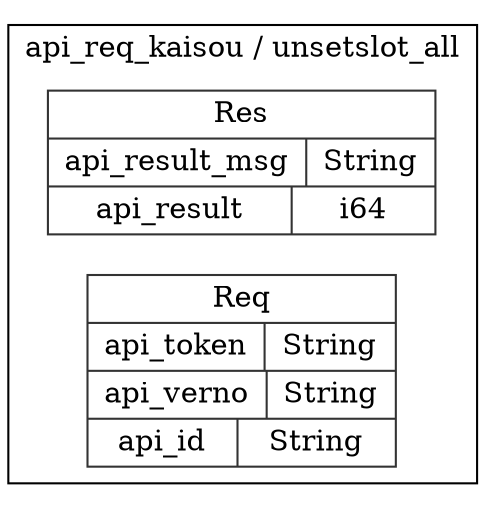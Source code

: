digraph {
  rankdir=LR;
  subgraph cluster_0 {
    label="api_req_kaisou / unsetslot_all";
    node [style="filled", color=white, style="solid", color=gray20];
    api_req_kaisou__unsetslot_all__Res [label="<Res> Res  | { api_result_msg | <api_result_msg> String } | { api_result | <api_result> i64 }", shape=record];
    api_req_kaisou__unsetslot_all__Req [label="<Req> Req  | { api_token | <api_token> String } | { api_verno | <api_verno> String } | { api_id | <api_id> String }", shape=record];
  }
}
